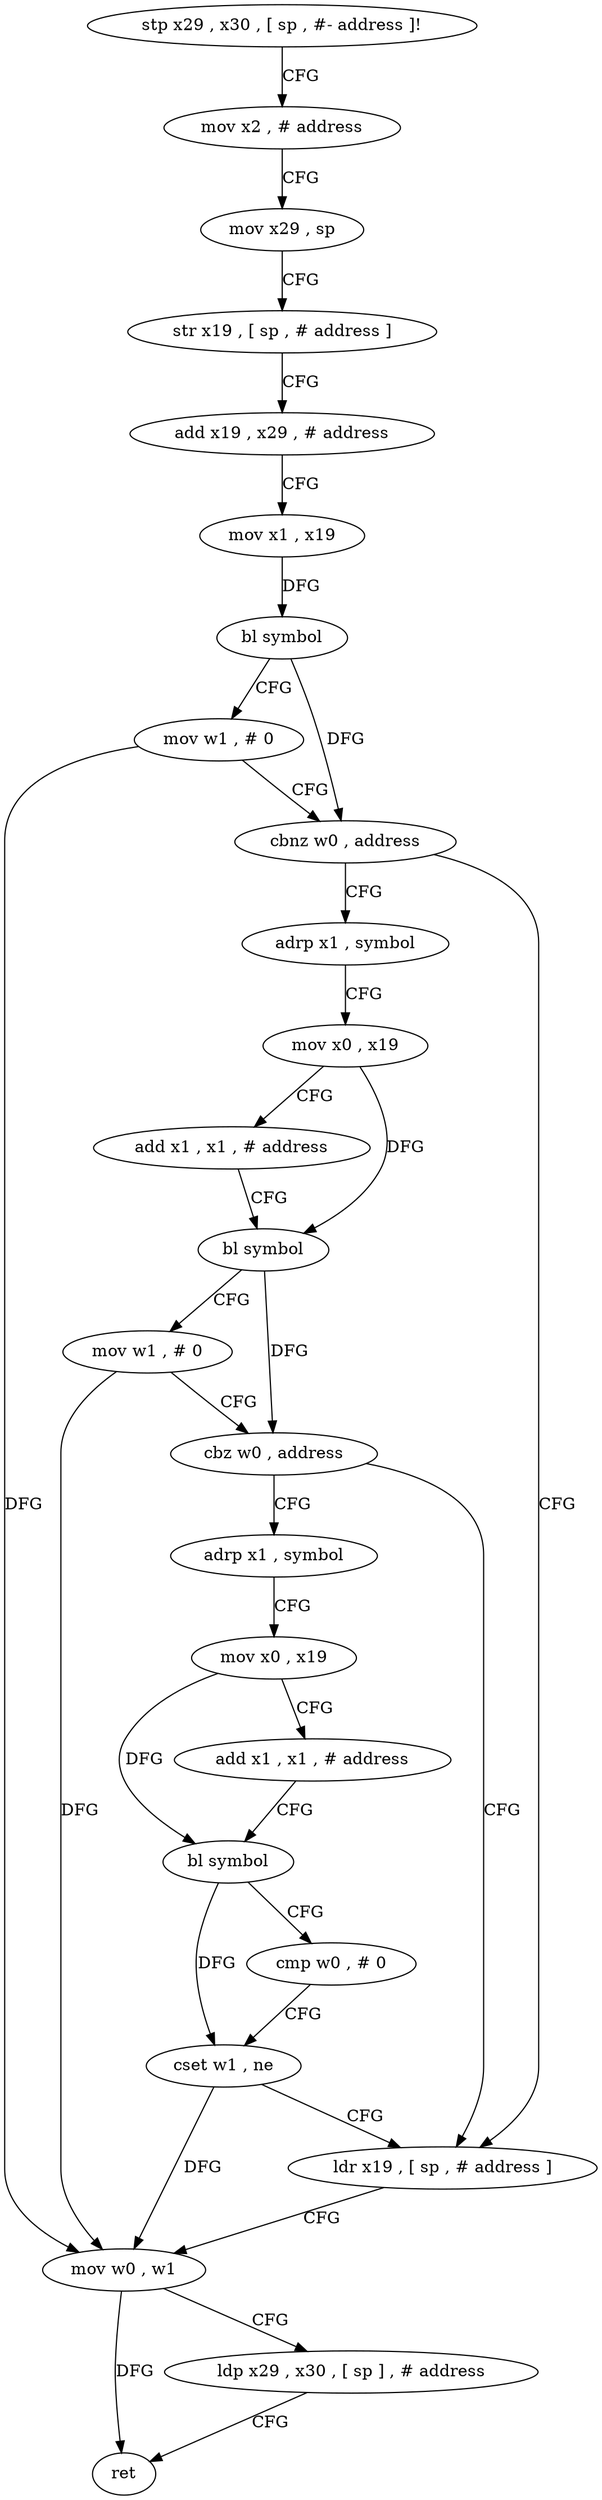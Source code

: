 digraph "func" {
"4287992" [label = "stp x29 , x30 , [ sp , #- address ]!" ]
"4287996" [label = "mov x2 , # address" ]
"4288000" [label = "mov x29 , sp" ]
"4288004" [label = "str x19 , [ sp , # address ]" ]
"4288008" [label = "add x19 , x29 , # address" ]
"4288012" [label = "mov x1 , x19" ]
"4288016" [label = "bl symbol" ]
"4288020" [label = "mov w1 , # 0" ]
"4288024" [label = "cbnz w0 , address" ]
"4288076" [label = "ldr x19 , [ sp , # address ]" ]
"4288028" [label = "adrp x1 , symbol" ]
"4288080" [label = "mov w0 , w1" ]
"4288084" [label = "ldp x29 , x30 , [ sp ] , # address" ]
"4288088" [label = "ret" ]
"4288032" [label = "mov x0 , x19" ]
"4288036" [label = "add x1 , x1 , # address" ]
"4288040" [label = "bl symbol" ]
"4288044" [label = "mov w1 , # 0" ]
"4288048" [label = "cbz w0 , address" ]
"4288052" [label = "adrp x1 , symbol" ]
"4288056" [label = "mov x0 , x19" ]
"4288060" [label = "add x1 , x1 , # address" ]
"4288064" [label = "bl symbol" ]
"4288068" [label = "cmp w0 , # 0" ]
"4288072" [label = "cset w1 , ne" ]
"4287992" -> "4287996" [ label = "CFG" ]
"4287996" -> "4288000" [ label = "CFG" ]
"4288000" -> "4288004" [ label = "CFG" ]
"4288004" -> "4288008" [ label = "CFG" ]
"4288008" -> "4288012" [ label = "CFG" ]
"4288012" -> "4288016" [ label = "DFG" ]
"4288016" -> "4288020" [ label = "CFG" ]
"4288016" -> "4288024" [ label = "DFG" ]
"4288020" -> "4288024" [ label = "CFG" ]
"4288020" -> "4288080" [ label = "DFG" ]
"4288024" -> "4288076" [ label = "CFG" ]
"4288024" -> "4288028" [ label = "CFG" ]
"4288076" -> "4288080" [ label = "CFG" ]
"4288028" -> "4288032" [ label = "CFG" ]
"4288080" -> "4288084" [ label = "CFG" ]
"4288080" -> "4288088" [ label = "DFG" ]
"4288084" -> "4288088" [ label = "CFG" ]
"4288032" -> "4288036" [ label = "CFG" ]
"4288032" -> "4288040" [ label = "DFG" ]
"4288036" -> "4288040" [ label = "CFG" ]
"4288040" -> "4288044" [ label = "CFG" ]
"4288040" -> "4288048" [ label = "DFG" ]
"4288044" -> "4288048" [ label = "CFG" ]
"4288044" -> "4288080" [ label = "DFG" ]
"4288048" -> "4288076" [ label = "CFG" ]
"4288048" -> "4288052" [ label = "CFG" ]
"4288052" -> "4288056" [ label = "CFG" ]
"4288056" -> "4288060" [ label = "CFG" ]
"4288056" -> "4288064" [ label = "DFG" ]
"4288060" -> "4288064" [ label = "CFG" ]
"4288064" -> "4288068" [ label = "CFG" ]
"4288064" -> "4288072" [ label = "DFG" ]
"4288068" -> "4288072" [ label = "CFG" ]
"4288072" -> "4288076" [ label = "CFG" ]
"4288072" -> "4288080" [ label = "DFG" ]
}
